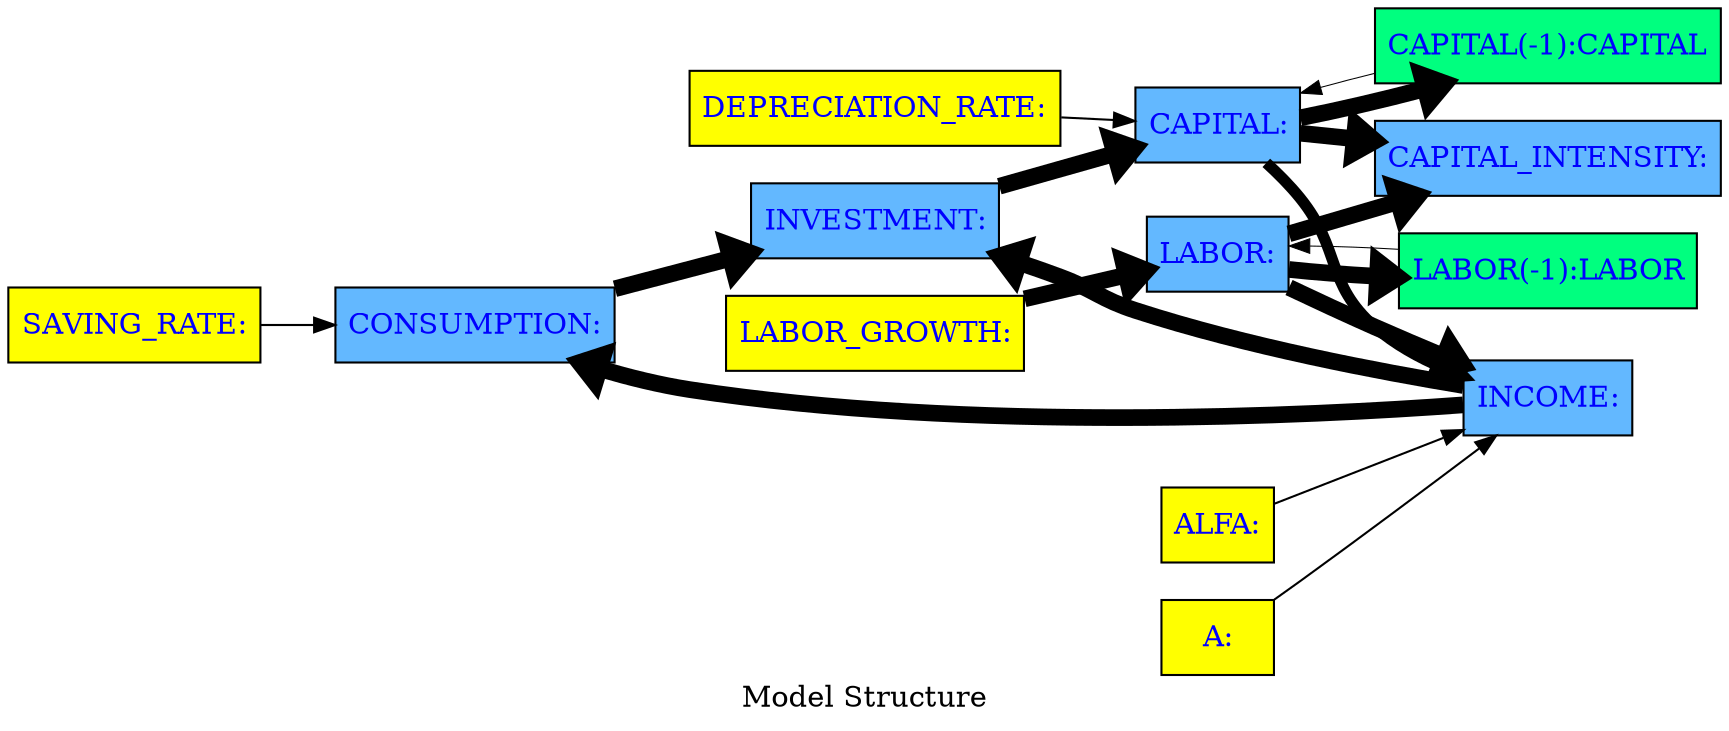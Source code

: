 digraph TD { rankdir ="LR" 
{node  [margin=0.025 fontcolor=blue style=filled ] 
 "SAVING_RATE" [ shape=box fillcolor= yellow tooltip="SAVING_RATE&#10;Exogen"  margin=0.025 fontcolor=blue style = filled  label=<<TABLE BORDER='0' CELLBORDER = '0' style = "filled"  > <TR><TD tooltip="SAVING_RATE&#10;Exogen">SAVING_RATE:</TD></TR> </TABLE>> ]
"CAPITAL(-1)" [ shape=box fillcolor= springgreen tooltip="CAPITAL&#10;FRML &lt;&gt; CAPITAL=CAPITAL(-1)+(INVESTMENT-DEPRECIATION_RATE * CAPITAL(-1))&#36;"  margin=0.025 fontcolor=blue style = filled  label=<<TABLE BORDER='0' CELLBORDER = '0' style = "filled"  > <TR><TD tooltip="CAPITAL&#10;FRML &lt;&gt; CAPITAL=CAPITAL(-1)+(INVESTMENT-DEPRECIATION_RATE * CAPITAL(-1))&#36;">CAPITAL(-1):CAPITAL</TD></TR> </TABLE>> ]
"CAPITAL_INTENSITY" [ shape=box fillcolor= steelblue1 tooltip="CAPITAL_INTENSITY&#10;FRML &lt;&gt; CAPITAL_INTENSITY = CAPITAL/LABOR  &#36;"  margin=0.025 fontcolor=blue style = filled  label=<<TABLE BORDER='0' CELLBORDER = '0' style = "filled"  > <TR><TD tooltip="CAPITAL_INTENSITY&#10;FRML &lt;&gt; CAPITAL_INTENSITY = CAPITAL/LABOR  &#36;">CAPITAL_INTENSITY:</TD></TR> </TABLE>> ]
"INVESTMENT" [ shape=box fillcolor= steelblue1 tooltip="INVESTMENT&#10;FRML &lt;&gt; INVESTMENT      = INCOME - CONSUMPTION    &#36;"  margin=0.025 fontcolor=blue style = filled  label=<<TABLE BORDER='0' CELLBORDER = '0' style = "filled"  > <TR><TD tooltip="INVESTMENT&#10;FRML &lt;&gt; INVESTMENT      = INCOME - CONSUMPTION    &#36;">INVESTMENT:</TD></TR> </TABLE>> ]
"ALFA" [ shape=box fillcolor= yellow tooltip="ALFA&#10;Exogen"  margin=0.025 fontcolor=blue style = filled  label=<<TABLE BORDER='0' CELLBORDER = '0' style = "filled"  > <TR><TD tooltip="ALFA&#10;Exogen">ALFA:</TD></TR> </TABLE>> ]
"DEPRECIATION_RATE" [ shape=box fillcolor= yellow tooltip="DEPRECIATION_RATE&#10;Exogen"  margin=0.025 fontcolor=blue style = filled  label=<<TABLE BORDER='0' CELLBORDER = '0' style = "filled"  > <TR><TD tooltip="DEPRECIATION_RATE&#10;Exogen">DEPRECIATION_RATE:</TD></TR> </TABLE>> ]
"A" [ shape=box fillcolor= yellow tooltip="A&#10;Exogen"  margin=0.025 fontcolor=blue style = filled  label=<<TABLE BORDER='0' CELLBORDER = '0' style = "filled"  > <TR><TD tooltip="A&#10;Exogen">A:</TD></TR> </TABLE>> ]
"LABOR" [ shape=box fillcolor= steelblue1 tooltip="LABOR&#10;FRML &lt;&gt; LABOR=LABOR(-1)+(LABOR_GROWTH * LABOR(-1))&#36;"  margin=0.025 fontcolor=blue style = filled  label=<<TABLE BORDER='0' CELLBORDER = '0' style = "filled"  > <TR><TD tooltip="LABOR&#10;FRML &lt;&gt; LABOR=LABOR(-1)+(LABOR_GROWTH * LABOR(-1))&#36;">LABOR:</TD></TR> </TABLE>> ]
"LABOR(-1)" [ shape=box fillcolor= springgreen tooltip="LABOR&#10;FRML &lt;&gt; LABOR=LABOR(-1)+(LABOR_GROWTH * LABOR(-1))&#36;"  margin=0.025 fontcolor=blue style = filled  label=<<TABLE BORDER='0' CELLBORDER = '0' style = "filled"  > <TR><TD tooltip="LABOR&#10;FRML &lt;&gt; LABOR=LABOR(-1)+(LABOR_GROWTH * LABOR(-1))&#36;">LABOR(-1):LABOR</TD></TR> </TABLE>> ]
"CONSUMPTION" [ shape=box fillcolor= steelblue1 tooltip="CONSUMPTION&#10;FRML &lt;&gt; CONSUMPTION     = (1-SAVING_RATE)  * INCOME  &#36;"  margin=0.025 fontcolor=blue style = filled  label=<<TABLE BORDER='0' CELLBORDER = '0' style = "filled"  > <TR><TD tooltip="CONSUMPTION&#10;FRML &lt;&gt; CONSUMPTION     = (1-SAVING_RATE)  * INCOME  &#36;">CONSUMPTION:</TD></TR> </TABLE>> ]
"LABOR_GROWTH" [ shape=box fillcolor= yellow tooltip="LABOR_GROWTH&#10;Exogen"  margin=0.025 fontcolor=blue style = filled  label=<<TABLE BORDER='0' CELLBORDER = '0' style = "filled"  > <TR><TD tooltip="LABOR_GROWTH&#10;Exogen">LABOR_GROWTH:</TD></TR> </TABLE>> ]
"INCOME" [ shape=box fillcolor= steelblue1 tooltip="INCOME&#10;FRML &lt;&gt; INCOME          = A  * CAPITAL**ALFA * LABOR **(1-ALFA)  &#36;"  margin=0.025 fontcolor=blue style = filled  label=<<TABLE BORDER='0' CELLBORDER = '0' style = "filled"  > <TR><TD tooltip="INCOME&#10;FRML &lt;&gt; INCOME          = A  * CAPITAL**ALFA * LABOR **(1-ALFA)  &#36;">INCOME:</TD></TR> </TABLE>> ]
"CAPITAL" [ shape=box fillcolor= steelblue1 tooltip="CAPITAL&#10;FRML &lt;&gt; CAPITAL=CAPITAL(-1)+(INVESTMENT-DEPRECIATION_RATE * CAPITAL(-1))&#36;"  margin=0.025 fontcolor=blue style = filled  label=<<TABLE BORDER='0' CELLBORDER = '0' style = "filled"  > <TR><TD tooltip="CAPITAL&#10;FRML &lt;&gt; CAPITAL=CAPITAL(-1)+(INVESTMENT-DEPRECIATION_RATE * CAPITAL(-1))&#36;">CAPITAL:</TD></TR> </TABLE>> ] 
} 
"INVESTMENT" -> "CAPITAL" [ style = filled tooltip=" INVESTMENT -> CAPITAL Min. att. 6%  max: 100%" href="bogus" penwidth = 8.0 ]
"LABOR" -> "CAPITAL_INTENSITY" [ style = filled tooltip=" LABOR -> CAPITAL_INTENSITY Min. att. 103%  max: 1269%" href="bogus" penwidth = 8.0 ]
"LABOR_GROWTH" -> "LABOR" [ style = filled tooltip=" LABOR_GROWTH -> LABOR Min. att. 0%  max: 100%" href="bogus" penwidth = 8.0 ]
"CAPITAL(-1)" -> "CAPITAL" [ style = filled tooltip=NA href="bogus" penwidth = 0.5 ]
"A" -> "INCOME" [ style = filled tooltip=" A -> INCOME Min. att. -0%  max: -0%" href="bogus" penwidth = 1.0 ]
"LABOR" -> "INCOME" [ style = filled tooltip=" LABOR -> INCOME Min. att. 59%  max: 97%" href="bogus" penwidth = 8.0 ]
"ALFA" -> "INCOME" [ style = filled tooltip=" ALFA -> INCOME Min. att. -0%  max: -0%" href="bogus" penwidth = 1.0 ]
"CAPITAL" -> "INCOME" [ style = filled tooltip=" CAPITAL -> INCOME Min. att. 3%  max: 54%" href="bogus" penwidth = 5.422974734681451 ]
"CONSUMPTION" -> "INVESTMENT" [ style = filled tooltip=" CONSUMPTION -> INVESTMENT Min. att. -1900%  max: -1900%" href="bogus" penwidth = 8.0 ]
"CAPITAL" -> "CAPITAL(-1)" [ style = filled tooltip=" CAPITAL -> CAPITAL(-1) Min. att. 0%  max: 94%" href="bogus" penwidth = 8.0 ]
"LABOR" -> "LABOR(-1)" [ style = filled tooltip=" LABOR -> LABOR(-1) Min. att. 0%  max: 100%" href="bogus" penwidth = 8.0 ]
"INCOME" -> "CONSUMPTION" [ style = filled tooltip=" INCOME -> CONSUMPTION Min. att. 100%  max: 100%" href="bogus" penwidth = 8.0 ]
"SAVING_RATE" -> "CONSUMPTION" [ style = filled tooltip=" SAVING_RATE -> CONSUMPTION Min. att. 0%  max: 0%" href="bogus" penwidth = 1.0 ]
"LABOR(-1)" -> "LABOR" [ style = filled tooltip=NA href="bogus" penwidth = 0.5 ]
"INCOME" -> "INVESTMENT" [ style = filled tooltip=" INCOME -> INVESTMENT Min. att. 2000%  max: 2000%" href="bogus" penwidth = 8.0 ]
"CAPITAL" -> "CAPITAL_INTENSITY" [ style = filled tooltip=" CAPITAL -> CAPITAL_INTENSITY Min. att. -647%  max: -3%" href="bogus" penwidth = 8.0 ]
"DEPRECIATION_RATE" -> "CAPITAL" [ style = filled tooltip=" DEPRECIATION_RATE -> CAPITAL Min. att. 0%  max: 0%" href="bogus" penwidth = 1.0 ]
 label = "Model Structure";
}